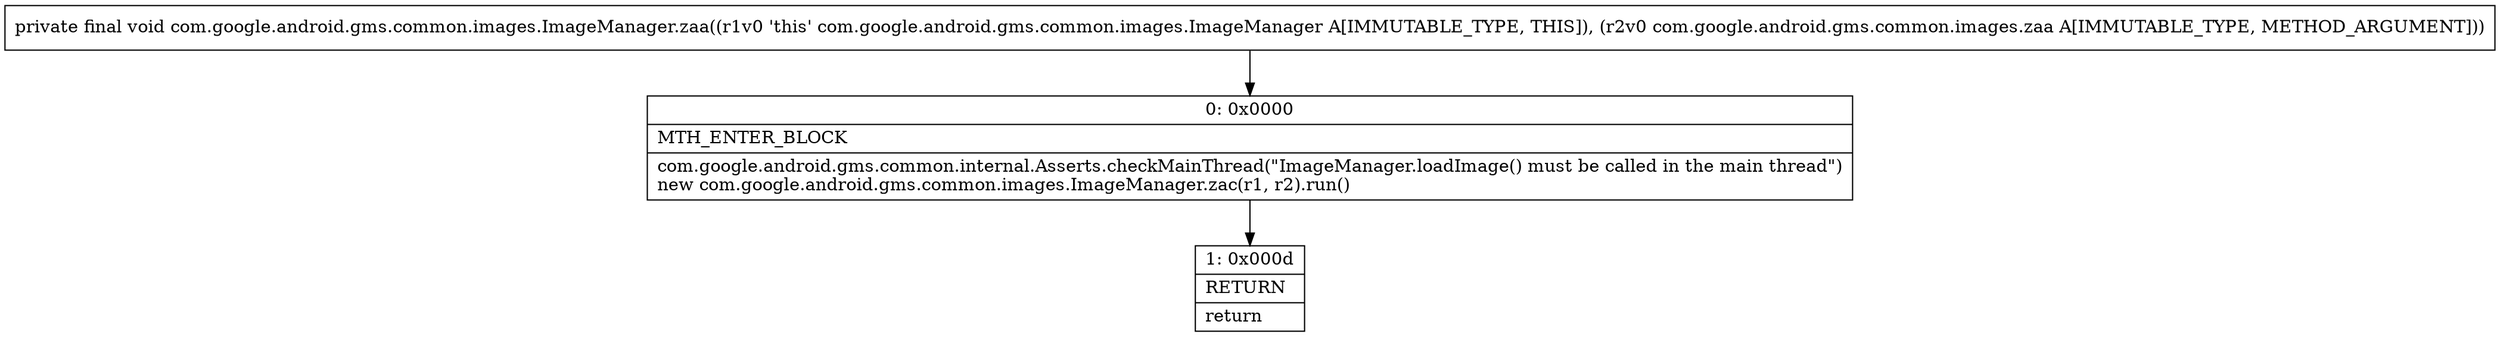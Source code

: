 digraph "CFG forcom.google.android.gms.common.images.ImageManager.zaa(Lcom\/google\/android\/gms\/common\/images\/zaa;)V" {
Node_0 [shape=record,label="{0\:\ 0x0000|MTH_ENTER_BLOCK\l|com.google.android.gms.common.internal.Asserts.checkMainThread(\"ImageManager.loadImage() must be called in the main thread\")\lnew com.google.android.gms.common.images.ImageManager.zac(r1, r2).run()\l}"];
Node_1 [shape=record,label="{1\:\ 0x000d|RETURN\l|return\l}"];
MethodNode[shape=record,label="{private final void com.google.android.gms.common.images.ImageManager.zaa((r1v0 'this' com.google.android.gms.common.images.ImageManager A[IMMUTABLE_TYPE, THIS]), (r2v0 com.google.android.gms.common.images.zaa A[IMMUTABLE_TYPE, METHOD_ARGUMENT])) }"];
MethodNode -> Node_0;
Node_0 -> Node_1;
}

